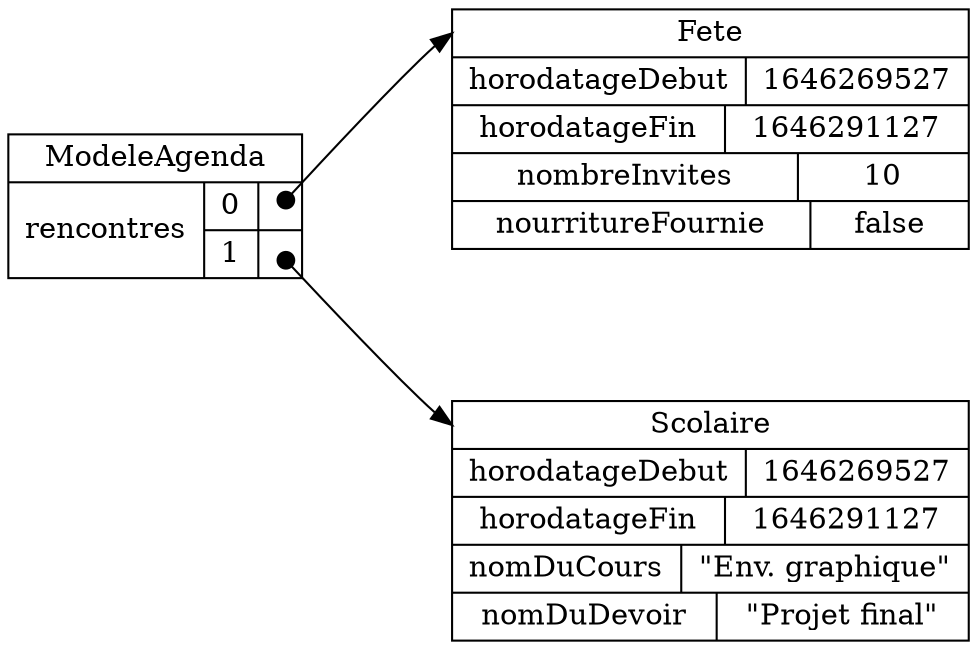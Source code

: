 digraph "ModeleAgenda" {
graph ["rankdir"="LR","compound"="true","ranksep"="1.0","nodesep"="1.0"]
"/" ["label"="<_C>ModeleAgenda|{rencontres|{{0|<rencontres__V_0_0>}|{1|<rencontres__V_1_1>}}}","style"="filled","fillcolor"="white","shape"="record"]
"/rencontres/0" ["label"="<_C>Fete|{horodatageDebut|1646269527}|{horodatageFin|1646291127}|{nombreInvites|10}|{nourritureFournie|false}","style"="filled","fillcolor"="white","shape"="record"]
"/rencontres/1" ["label"="<_C>Scolaire|{horodatageDebut|1646269527}|{horodatageFin|1646291127}|{nomDuCours|\"Env. graphique\"}|{nomDuDevoir|\"Projet final\"}","style"="filled","fillcolor"="white","shape"="record"]
"/":"rencontres__V_1_1":c -> "/rencontres/1":"_C" ["tailclip"="false","arrowtail"="dot","dir"="both","label"=""]
"/":"rencontres__V_0_0":c -> "/rencontres/0":"_C" ["tailclip"="false","arrowtail"="dot","dir"="both","label"=""]
}

